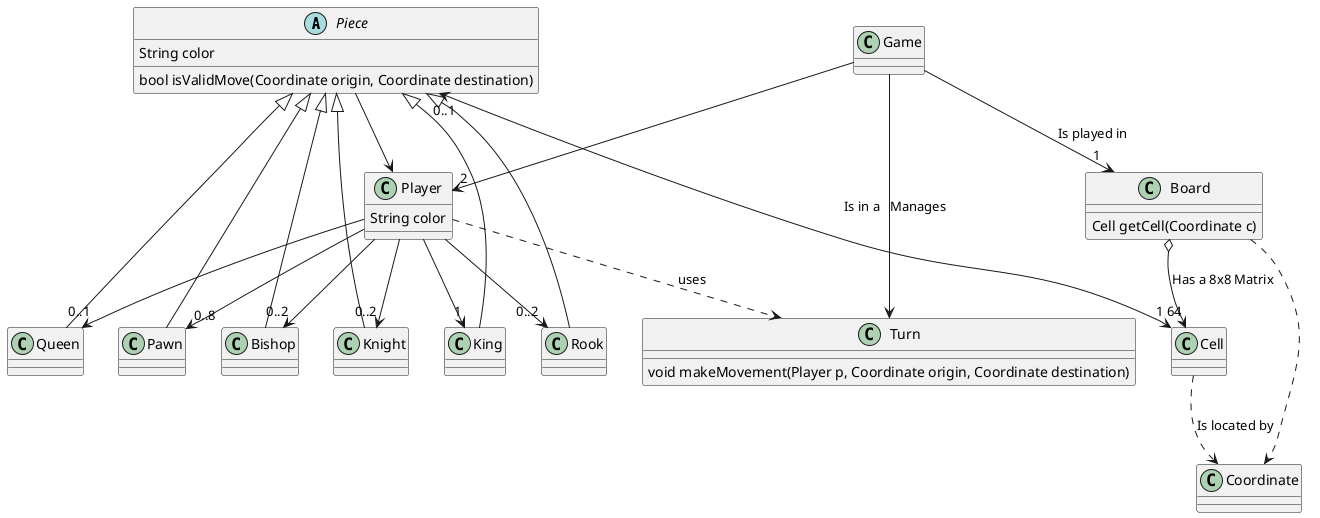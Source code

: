 PlayerWhite
PlayerBlack
King
Queen
Rook
Knight
Bishop
Pawn

@startuml

abstract class Piece {
    String color
    bool isValidMove(Coordinate origin, Coordinate destination)
}
class Board {
    Cell getCell(Coordinate c)
}
class Turn {
    void makeMovement(Player p, Coordinate origin, Coordinate destination)
}
class Player {
    String color
}

Game --> "2" Player
Game --> "1" Board : Is played in
Game --> Turn : Manages
Piece <|-- King
Piece <|-- Queen
Piece <|-- Rook
Piece <|-- Knight
Piece <|-- Bishop
Piece <|-- Pawn

Piece --> Player
Piece "0..1" <--> "1" Cell : Is in a
Player --> "1" King
Player --> "0..1" Queen
Player --> "0..2" Rook
Player --> "0..2" Knight
Player --> "0..2" Bishop
Player --> "0..8" Pawn
Player ..> Turn : uses
Cell ..> Coordinate : Is located by
Board o--> "64" Cell : Has a 8x8 Matrix
Board ..> Coordinate

@enduml